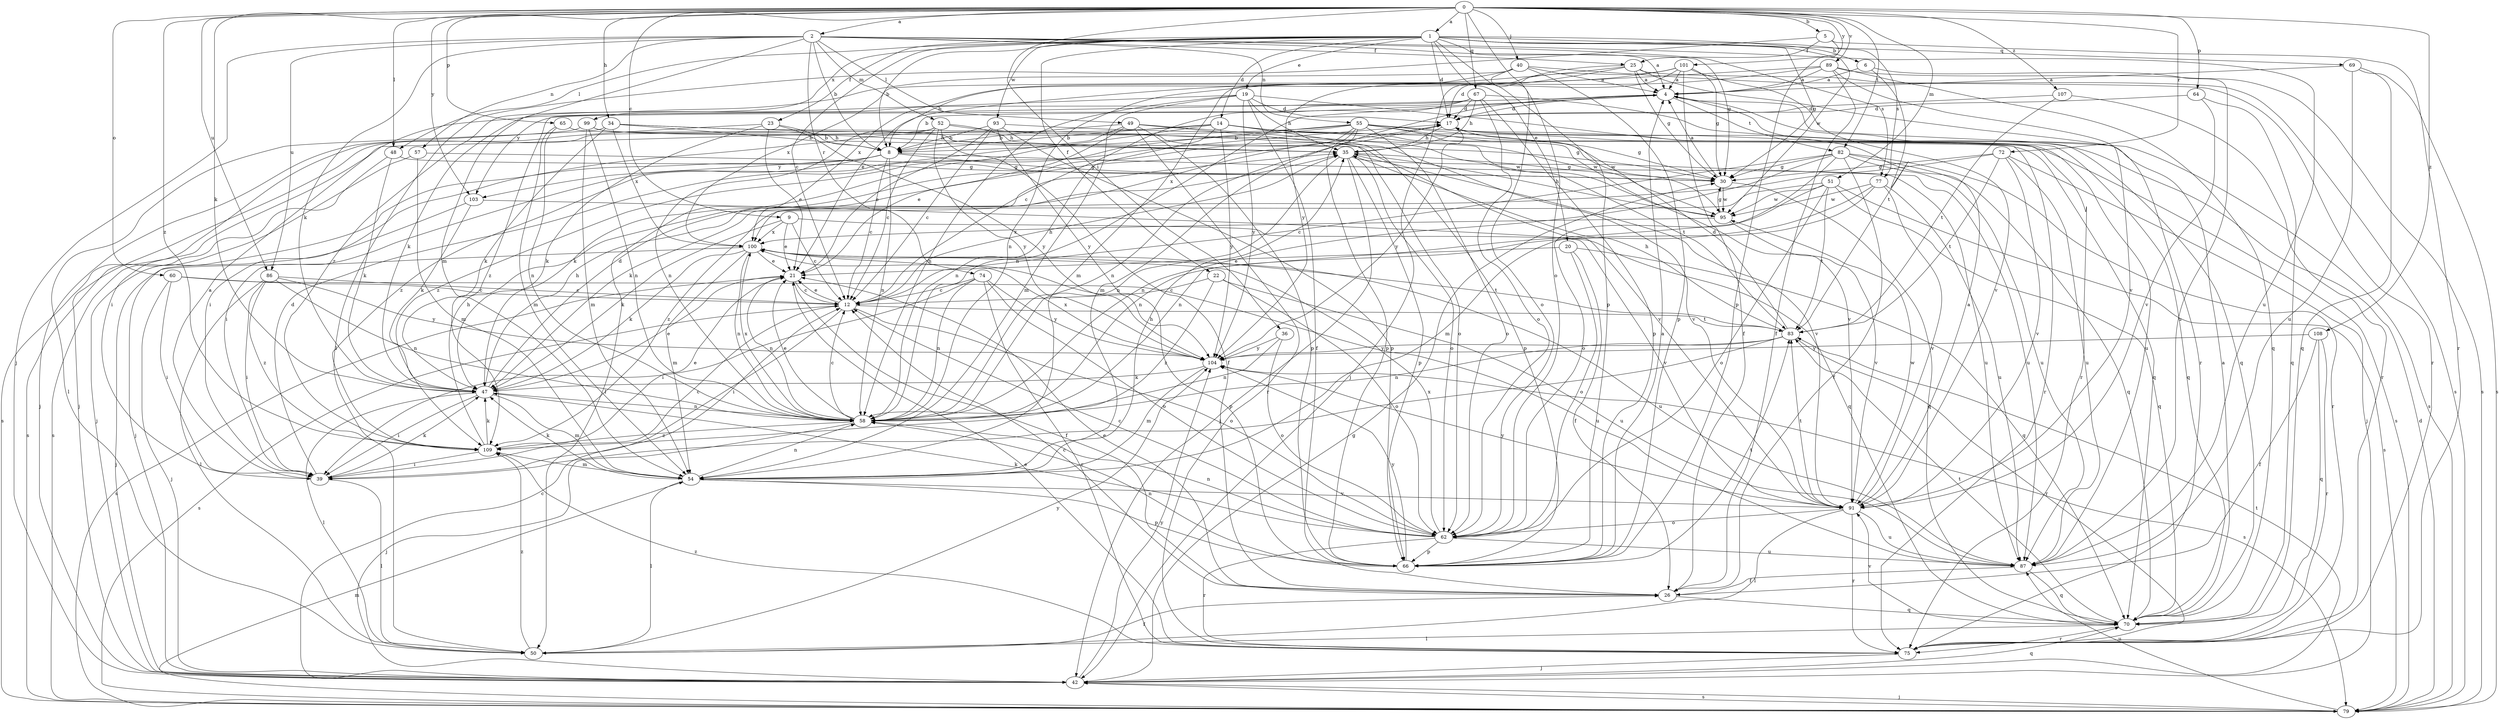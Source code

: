 strict digraph  {
0;
1;
2;
4;
5;
6;
8;
9;
12;
14;
17;
19;
20;
21;
22;
23;
25;
26;
30;
34;
35;
36;
39;
40;
42;
47;
48;
49;
50;
51;
52;
54;
55;
57;
58;
60;
62;
64;
65;
66;
67;
69;
70;
72;
74;
75;
77;
79;
82;
83;
86;
87;
89;
91;
93;
95;
99;
100;
101;
103;
104;
107;
108;
109;
0 -> 1  [label=a];
0 -> 2  [label=a];
0 -> 5  [label=b];
0 -> 9  [label=c];
0 -> 34  [label=h];
0 -> 36  [label=i];
0 -> 40  [label=j];
0 -> 47  [label=k];
0 -> 48  [label=l];
0 -> 51  [label=m];
0 -> 60  [label=o];
0 -> 62  [label=o];
0 -> 64  [label=p];
0 -> 65  [label=p];
0 -> 67  [label=q];
0 -> 72  [label=r];
0 -> 82  [label=t];
0 -> 86  [label=u];
0 -> 89  [label=v];
0 -> 101  [label=y];
0 -> 103  [label=y];
0 -> 107  [label=z];
0 -> 108  [label=z];
0 -> 109  [label=z];
1 -> 4  [label=a];
1 -> 6  [label=b];
1 -> 8  [label=b];
1 -> 12  [label=c];
1 -> 14  [label=d];
1 -> 17  [label=d];
1 -> 19  [label=e];
1 -> 20  [label=e];
1 -> 22  [label=f];
1 -> 23  [label=f];
1 -> 30  [label=g];
1 -> 48  [label=l];
1 -> 66  [label=p];
1 -> 69  [label=q];
1 -> 77  [label=s];
1 -> 93  [label=w];
1 -> 95  [label=w];
1 -> 99  [label=x];
2 -> 8  [label=b];
2 -> 25  [label=f];
2 -> 30  [label=g];
2 -> 42  [label=j];
2 -> 47  [label=k];
2 -> 49  [label=l];
2 -> 52  [label=m];
2 -> 54  [label=m];
2 -> 55  [label=n];
2 -> 57  [label=n];
2 -> 74  [label=r];
2 -> 77  [label=s];
2 -> 86  [label=u];
2 -> 87  [label=u];
4 -> 17  [label=d];
4 -> 54  [label=m];
4 -> 58  [label=n];
4 -> 79  [label=s];
4 -> 82  [label=t];
4 -> 103  [label=y];
5 -> 25  [label=f];
5 -> 50  [label=l];
5 -> 66  [label=p];
5 -> 75  [label=r];
6 -> 4  [label=a];
6 -> 83  [label=t];
6 -> 87  [label=u];
8 -> 12  [label=c];
8 -> 30  [label=g];
8 -> 39  [label=i];
8 -> 42  [label=j];
8 -> 58  [label=n];
8 -> 87  [label=u];
8 -> 103  [label=y];
9 -> 12  [label=c];
9 -> 21  [label=e];
9 -> 47  [label=k];
9 -> 91  [label=v];
9 -> 100  [label=x];
12 -> 21  [label=e];
12 -> 35  [label=h];
12 -> 39  [label=i];
12 -> 62  [label=o];
12 -> 79  [label=s];
12 -> 83  [label=t];
14 -> 8  [label=b];
14 -> 39  [label=i];
14 -> 50  [label=l];
14 -> 58  [label=n];
14 -> 66  [label=p];
14 -> 75  [label=r];
14 -> 79  [label=s];
14 -> 95  [label=w];
14 -> 104  [label=y];
17 -> 35  [label=h];
17 -> 58  [label=n];
17 -> 70  [label=q];
17 -> 104  [label=y];
19 -> 17  [label=d];
19 -> 26  [label=f];
19 -> 35  [label=h];
19 -> 47  [label=k];
19 -> 54  [label=m];
19 -> 58  [label=n];
19 -> 75  [label=r];
19 -> 104  [label=y];
20 -> 21  [label=e];
20 -> 26  [label=f];
20 -> 62  [label=o];
20 -> 70  [label=q];
21 -> 12  [label=c];
21 -> 26  [label=f];
21 -> 58  [label=n];
21 -> 79  [label=s];
22 -> 12  [label=c];
22 -> 62  [label=o];
22 -> 87  [label=u];
22 -> 109  [label=z];
23 -> 8  [label=b];
23 -> 21  [label=e];
23 -> 42  [label=j];
23 -> 47  [label=k];
23 -> 104  [label=y];
25 -> 4  [label=a];
25 -> 17  [label=d];
25 -> 30  [label=g];
25 -> 42  [label=j];
25 -> 75  [label=r];
25 -> 79  [label=s];
25 -> 100  [label=x];
26 -> 12  [label=c];
26 -> 21  [label=e];
26 -> 70  [label=q];
30 -> 4  [label=a];
30 -> 70  [label=q];
30 -> 95  [label=w];
34 -> 8  [label=b];
34 -> 47  [label=k];
34 -> 50  [label=l];
34 -> 91  [label=v];
34 -> 95  [label=w];
34 -> 100  [label=x];
35 -> 30  [label=g];
35 -> 42  [label=j];
35 -> 58  [label=n];
35 -> 62  [label=o];
35 -> 66  [label=p];
35 -> 87  [label=u];
35 -> 91  [label=v];
36 -> 58  [label=n];
36 -> 62  [label=o];
36 -> 104  [label=y];
39 -> 4  [label=a];
39 -> 12  [label=c];
39 -> 17  [label=d];
39 -> 47  [label=k];
39 -> 50  [label=l];
40 -> 4  [label=a];
40 -> 8  [label=b];
40 -> 62  [label=o];
40 -> 66  [label=p];
40 -> 75  [label=r];
40 -> 109  [label=z];
42 -> 12  [label=c];
42 -> 30  [label=g];
42 -> 70  [label=q];
42 -> 79  [label=s];
42 -> 83  [label=t];
42 -> 104  [label=y];
47 -> 17  [label=d];
47 -> 21  [label=e];
47 -> 35  [label=h];
47 -> 39  [label=i];
47 -> 50  [label=l];
47 -> 54  [label=m];
47 -> 58  [label=n];
48 -> 30  [label=g];
48 -> 47  [label=k];
48 -> 79  [label=s];
49 -> 8  [label=b];
49 -> 21  [label=e];
49 -> 62  [label=o];
49 -> 66  [label=p];
49 -> 75  [label=r];
49 -> 83  [label=t];
49 -> 109  [label=z];
50 -> 26  [label=f];
50 -> 104  [label=y];
50 -> 109  [label=z];
51 -> 58  [label=n];
51 -> 62  [label=o];
51 -> 70  [label=q];
51 -> 79  [label=s];
51 -> 83  [label=t];
51 -> 95  [label=w];
51 -> 109  [label=z];
52 -> 12  [label=c];
52 -> 26  [label=f];
52 -> 35  [label=h];
52 -> 42  [label=j];
52 -> 58  [label=n];
52 -> 91  [label=v];
52 -> 104  [label=y];
54 -> 35  [label=h];
54 -> 47  [label=k];
54 -> 50  [label=l];
54 -> 58  [label=n];
54 -> 66  [label=p];
54 -> 91  [label=v];
55 -> 8  [label=b];
55 -> 30  [label=g];
55 -> 47  [label=k];
55 -> 62  [label=o];
55 -> 66  [label=p];
55 -> 79  [label=s];
55 -> 87  [label=u];
55 -> 91  [label=v];
55 -> 95  [label=w];
55 -> 100  [label=x];
55 -> 109  [label=z];
57 -> 30  [label=g];
57 -> 54  [label=m];
57 -> 79  [label=s];
58 -> 12  [label=c];
58 -> 21  [label=e];
58 -> 42  [label=j];
58 -> 100  [label=x];
58 -> 109  [label=z];
60 -> 12  [label=c];
60 -> 39  [label=i];
60 -> 42  [label=j];
60 -> 87  [label=u];
62 -> 12  [label=c];
62 -> 47  [label=k];
62 -> 58  [label=n];
62 -> 66  [label=p];
62 -> 75  [label=r];
62 -> 87  [label=u];
62 -> 100  [label=x];
64 -> 17  [label=d];
64 -> 70  [label=q];
64 -> 91  [label=v];
65 -> 35  [label=h];
65 -> 54  [label=m];
65 -> 58  [label=n];
66 -> 4  [label=a];
66 -> 58  [label=n];
66 -> 83  [label=t];
66 -> 104  [label=y];
67 -> 8  [label=b];
67 -> 12  [label=c];
67 -> 17  [label=d];
67 -> 35  [label=h];
67 -> 62  [label=o];
67 -> 66  [label=p];
67 -> 70  [label=q];
67 -> 109  [label=z];
69 -> 4  [label=a];
69 -> 70  [label=q];
69 -> 79  [label=s];
69 -> 87  [label=u];
70 -> 4  [label=a];
70 -> 50  [label=l];
70 -> 75  [label=r];
70 -> 83  [label=t];
70 -> 91  [label=v];
72 -> 30  [label=g];
72 -> 42  [label=j];
72 -> 47  [label=k];
72 -> 83  [label=t];
72 -> 87  [label=u];
72 -> 91  [label=v];
74 -> 12  [label=c];
74 -> 39  [label=i];
74 -> 58  [label=n];
74 -> 62  [label=o];
74 -> 75  [label=r];
74 -> 104  [label=y];
75 -> 21  [label=e];
75 -> 42  [label=j];
75 -> 109  [label=z];
77 -> 54  [label=m];
77 -> 58  [label=n];
77 -> 87  [label=u];
77 -> 91  [label=v];
77 -> 95  [label=w];
79 -> 17  [label=d];
79 -> 42  [label=j];
79 -> 54  [label=m];
79 -> 87  [label=u];
82 -> 12  [label=c];
82 -> 26  [label=f];
82 -> 30  [label=g];
82 -> 58  [label=n];
82 -> 62  [label=o];
82 -> 70  [label=q];
82 -> 75  [label=r];
82 -> 87  [label=u];
83 -> 17  [label=d];
83 -> 35  [label=h];
83 -> 39  [label=i];
83 -> 58  [label=n];
83 -> 75  [label=r];
83 -> 104  [label=y];
86 -> 12  [label=c];
86 -> 39  [label=i];
86 -> 50  [label=l];
86 -> 58  [label=n];
86 -> 104  [label=y];
86 -> 109  [label=z];
87 -> 26  [label=f];
87 -> 70  [label=q];
89 -> 4  [label=a];
89 -> 21  [label=e];
89 -> 26  [label=f];
89 -> 58  [label=n];
89 -> 70  [label=q];
89 -> 79  [label=s];
89 -> 91  [label=v];
91 -> 4  [label=a];
91 -> 50  [label=l];
91 -> 62  [label=o];
91 -> 75  [label=r];
91 -> 83  [label=t];
91 -> 87  [label=u];
91 -> 95  [label=w];
91 -> 104  [label=y];
93 -> 8  [label=b];
93 -> 12  [label=c];
93 -> 21  [label=e];
93 -> 66  [label=p];
93 -> 70  [label=q];
93 -> 104  [label=y];
95 -> 30  [label=g];
95 -> 35  [label=h];
95 -> 91  [label=v];
95 -> 100  [label=x];
99 -> 30  [label=g];
99 -> 35  [label=h];
99 -> 39  [label=i];
99 -> 54  [label=m];
99 -> 58  [label=n];
100 -> 21  [label=e];
100 -> 42  [label=j];
100 -> 47  [label=k];
100 -> 54  [label=m];
100 -> 58  [label=n];
100 -> 66  [label=p];
100 -> 83  [label=t];
100 -> 87  [label=u];
101 -> 4  [label=a];
101 -> 26  [label=f];
101 -> 30  [label=g];
101 -> 54  [label=m];
101 -> 91  [label=v];
101 -> 100  [label=x];
101 -> 104  [label=y];
103 -> 42  [label=j];
103 -> 47  [label=k];
103 -> 70  [label=q];
104 -> 47  [label=k];
104 -> 54  [label=m];
104 -> 79  [label=s];
104 -> 100  [label=x];
107 -> 17  [label=d];
107 -> 75  [label=r];
107 -> 83  [label=t];
108 -> 26  [label=f];
108 -> 70  [label=q];
108 -> 75  [label=r];
108 -> 104  [label=y];
109 -> 21  [label=e];
109 -> 35  [label=h];
109 -> 39  [label=i];
109 -> 47  [label=k];
109 -> 54  [label=m];
}
